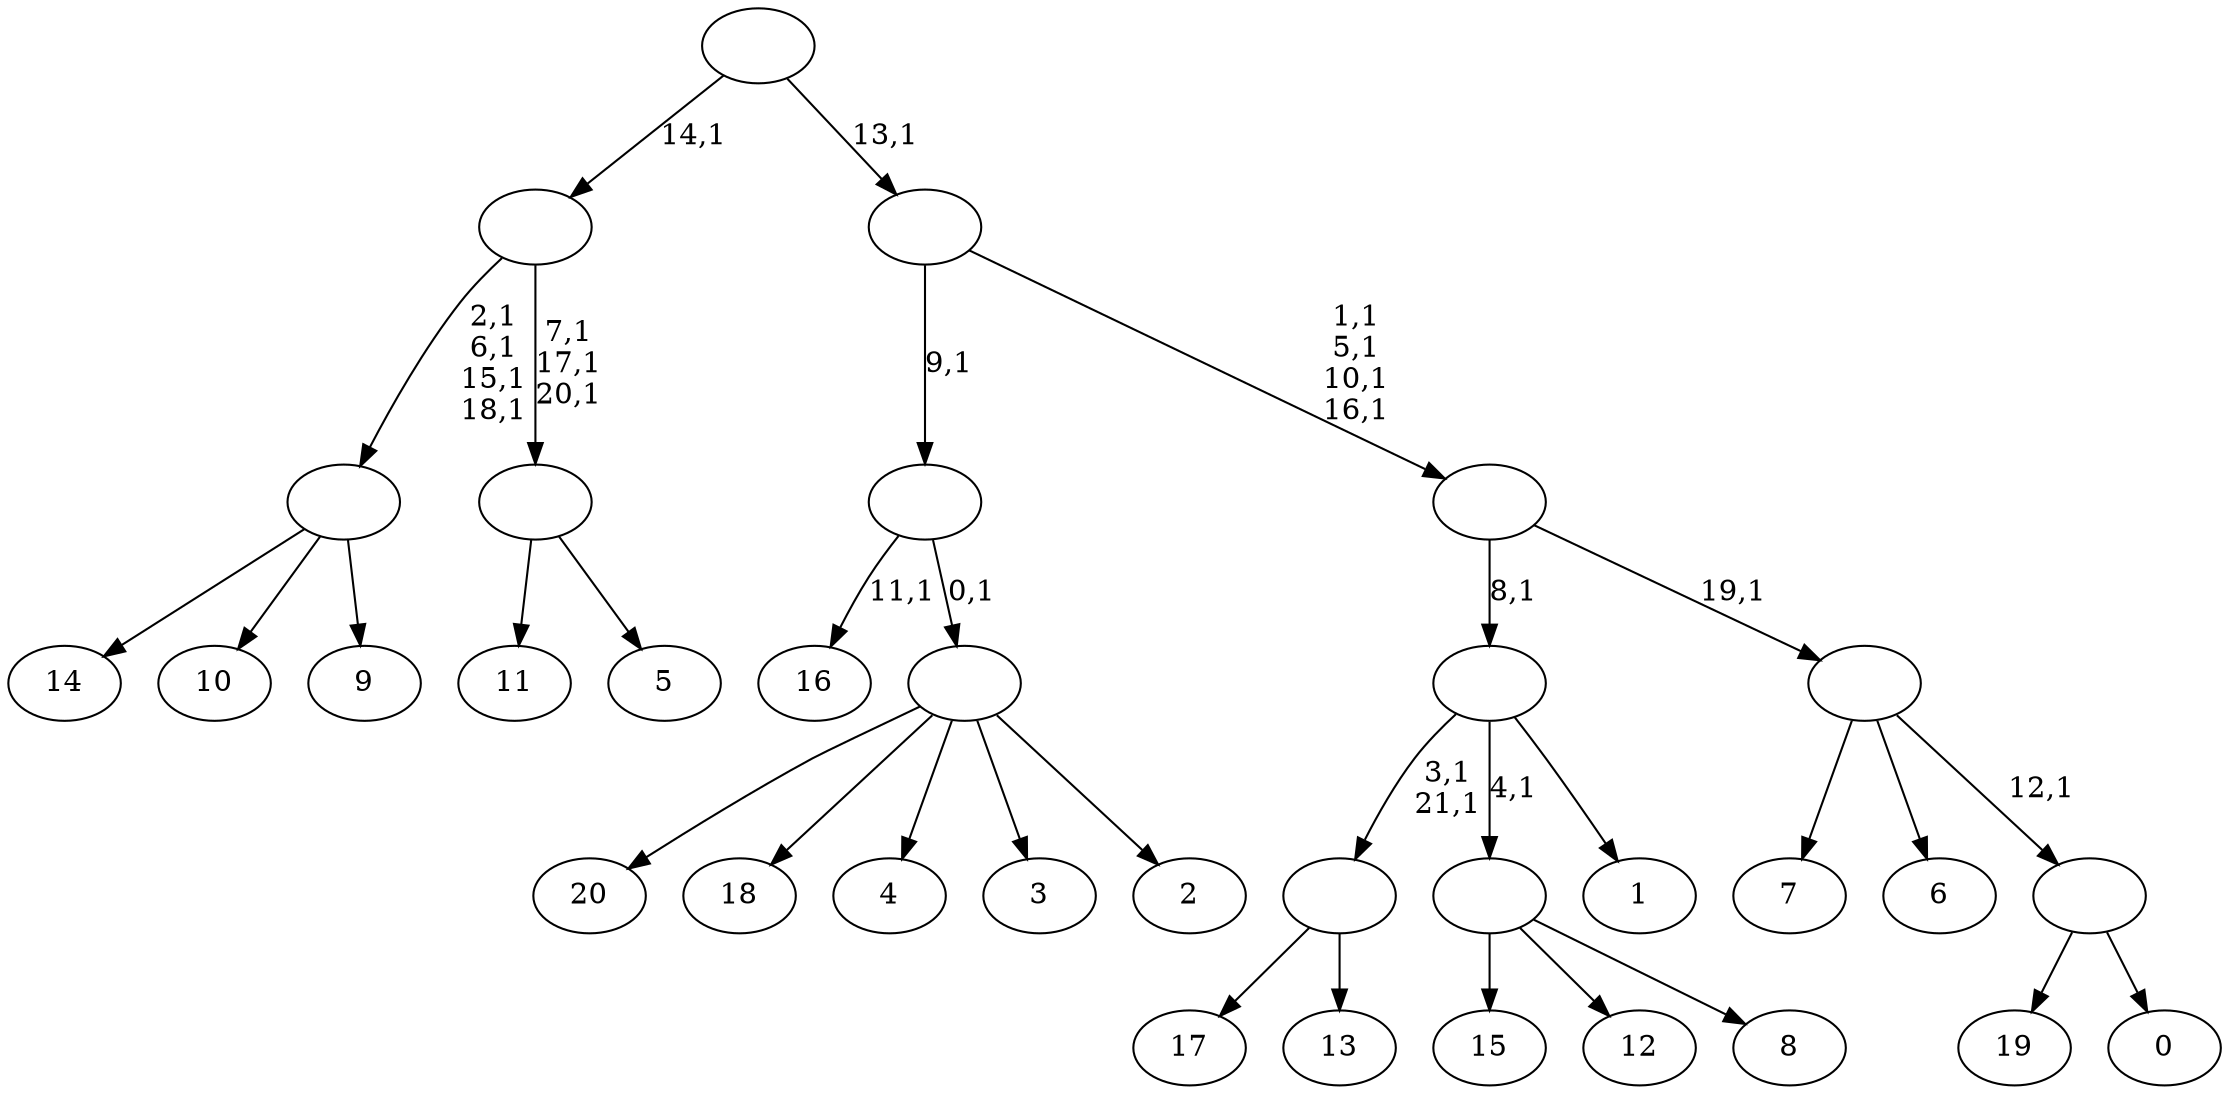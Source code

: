 digraph T {
	43 [label="20"]
	42 [label="19"]
	41 [label="18"]
	40 [label="17"]
	39 [label="16"]
	37 [label="15"]
	36 [label="14"]
	35 [label="13"]
	34 [label=""]
	32 [label="12"]
	31 [label="11"]
	30 [label="10"]
	29 [label="9"]
	28 [label=""]
	24 [label="8"]
	23 [label=""]
	22 [label="7"]
	21 [label="6"]
	20 [label="5"]
	19 [label=""]
	16 [label=""]
	15 [label="4"]
	14 [label="3"]
	13 [label="2"]
	12 [label=""]
	11 [label=""]
	10 [label="1"]
	9 [label=""]
	8 [label="0"]
	7 [label=""]
	6 [label=""]
	5 [label=""]
	1 [label=""]
	0 [label=""]
	34 -> 40 [label=""]
	34 -> 35 [label=""]
	28 -> 36 [label=""]
	28 -> 30 [label=""]
	28 -> 29 [label=""]
	23 -> 37 [label=""]
	23 -> 32 [label=""]
	23 -> 24 [label=""]
	19 -> 31 [label=""]
	19 -> 20 [label=""]
	16 -> 19 [label="7,1\n17,1\n20,1"]
	16 -> 28 [label="2,1\n6,1\n15,1\n18,1"]
	12 -> 43 [label=""]
	12 -> 41 [label=""]
	12 -> 15 [label=""]
	12 -> 14 [label=""]
	12 -> 13 [label=""]
	11 -> 39 [label="11,1"]
	11 -> 12 [label="0,1"]
	9 -> 34 [label="3,1\n21,1"]
	9 -> 23 [label="4,1"]
	9 -> 10 [label=""]
	7 -> 42 [label=""]
	7 -> 8 [label=""]
	6 -> 22 [label=""]
	6 -> 21 [label=""]
	6 -> 7 [label="12,1"]
	5 -> 9 [label="8,1"]
	5 -> 6 [label="19,1"]
	1 -> 5 [label="1,1\n5,1\n10,1\n16,1"]
	1 -> 11 [label="9,1"]
	0 -> 16 [label="14,1"]
	0 -> 1 [label="13,1"]
}
